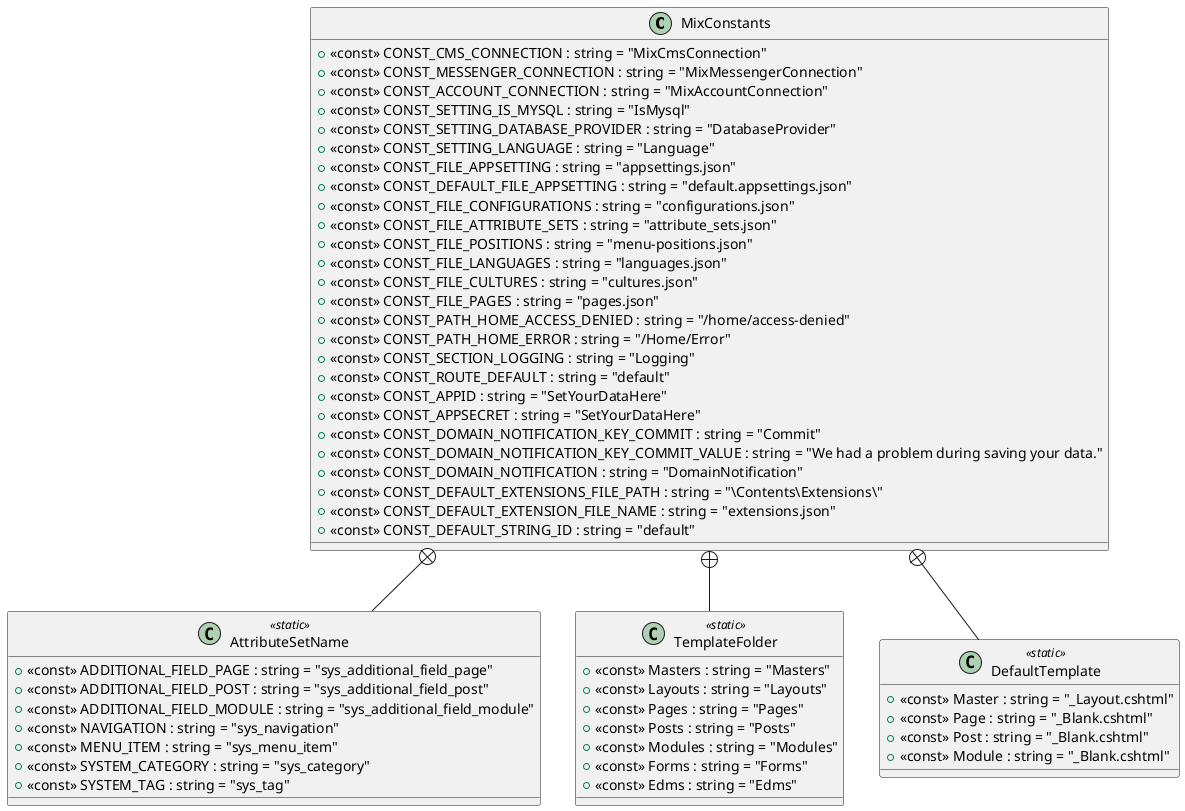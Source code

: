 @startuml
class MixConstants {
    + <<const>> CONST_CMS_CONNECTION : string = "MixCmsConnection"
    + <<const>> CONST_MESSENGER_CONNECTION : string = "MixMessengerConnection"
    + <<const>> CONST_ACCOUNT_CONNECTION : string = "MixAccountConnection"
    + <<const>> CONST_SETTING_IS_MYSQL : string = "IsMysql"
    + <<const>> CONST_SETTING_DATABASE_PROVIDER : string = "DatabaseProvider"
    + <<const>> CONST_SETTING_LANGUAGE : string = "Language"
    + <<const>> CONST_FILE_APPSETTING : string = "appsettings.json"
    + <<const>> CONST_DEFAULT_FILE_APPSETTING : string = "default.appsettings.json"
    + <<const>> CONST_FILE_CONFIGURATIONS : string = "configurations.json"
    + <<const>> CONST_FILE_ATTRIBUTE_SETS : string = "attribute_sets.json"
    + <<const>> CONST_FILE_POSITIONS : string = "menu-positions.json"
    + <<const>> CONST_FILE_LANGUAGES : string = "languages.json"
    + <<const>> CONST_FILE_CULTURES : string = "cultures.json"
    + <<const>> CONST_FILE_PAGES : string = "pages.json"
    + <<const>> CONST_PATH_HOME_ACCESS_DENIED : string = "/home/access-denied"
    + <<const>> CONST_PATH_HOME_ERROR : string = "/Home/Error"
    + <<const>> CONST_SECTION_LOGGING : string = "Logging"
    + <<const>> CONST_ROUTE_DEFAULT : string = "default"
    + <<const>> CONST_APPID : string = "SetYourDataHere"
    + <<const>> CONST_APPSECRET : string = "SetYourDataHere"
    + <<const>> CONST_DOMAIN_NOTIFICATION_KEY_COMMIT : string = "Commit"
    + <<const>> CONST_DOMAIN_NOTIFICATION_KEY_COMMIT_VALUE : string = "We had a problem during saving your data."
    + <<const>> CONST_DOMAIN_NOTIFICATION : string = "DomainNotification"
    + <<const>> CONST_DEFAULT_EXTENSIONS_FILE_PATH : string = "\\Contents\\Extensions\\"
    + <<const>> CONST_DEFAULT_EXTENSION_FILE_NAME : string = "extensions.json"
    + <<const>> CONST_DEFAULT_STRING_ID : string = "default"
}
class AttributeSetName <<static>> {
    + <<const>> ADDITIONAL_FIELD_PAGE : string = "sys_additional_field_page"
    + <<const>> ADDITIONAL_FIELD_POST : string = "sys_additional_field_post"
    + <<const>> ADDITIONAL_FIELD_MODULE : string = "sys_additional_field_module"
    + <<const>> NAVIGATION : string = "sys_navigation"
    + <<const>> MENU_ITEM : string = "sys_menu_item"
    + <<const>> SYSTEM_CATEGORY : string = "sys_category"
    + <<const>> SYSTEM_TAG : string = "sys_tag"
}
class TemplateFolder <<static>> {
    + <<const>> Masters : string = "Masters"
    + <<const>> Layouts : string = "Layouts"
    + <<const>> Pages : string = "Pages"
    + <<const>> Posts : string = "Posts"
    + <<const>> Modules : string = "Modules"
    + <<const>> Forms : string = "Forms"
    + <<const>> Edms : string = "Edms"
}
class DefaultTemplate <<static>> {
    + <<const>> Master : string = "_Layout.cshtml"
    + <<const>> Page : string = "_Blank.cshtml"
    + <<const>> Post : string = "_Blank.cshtml"
    + <<const>> Module : string = "_Blank.cshtml"
}
MixConstants +-- AttributeSetName
MixConstants +-- TemplateFolder
MixConstants +-- DefaultTemplate
@enduml
